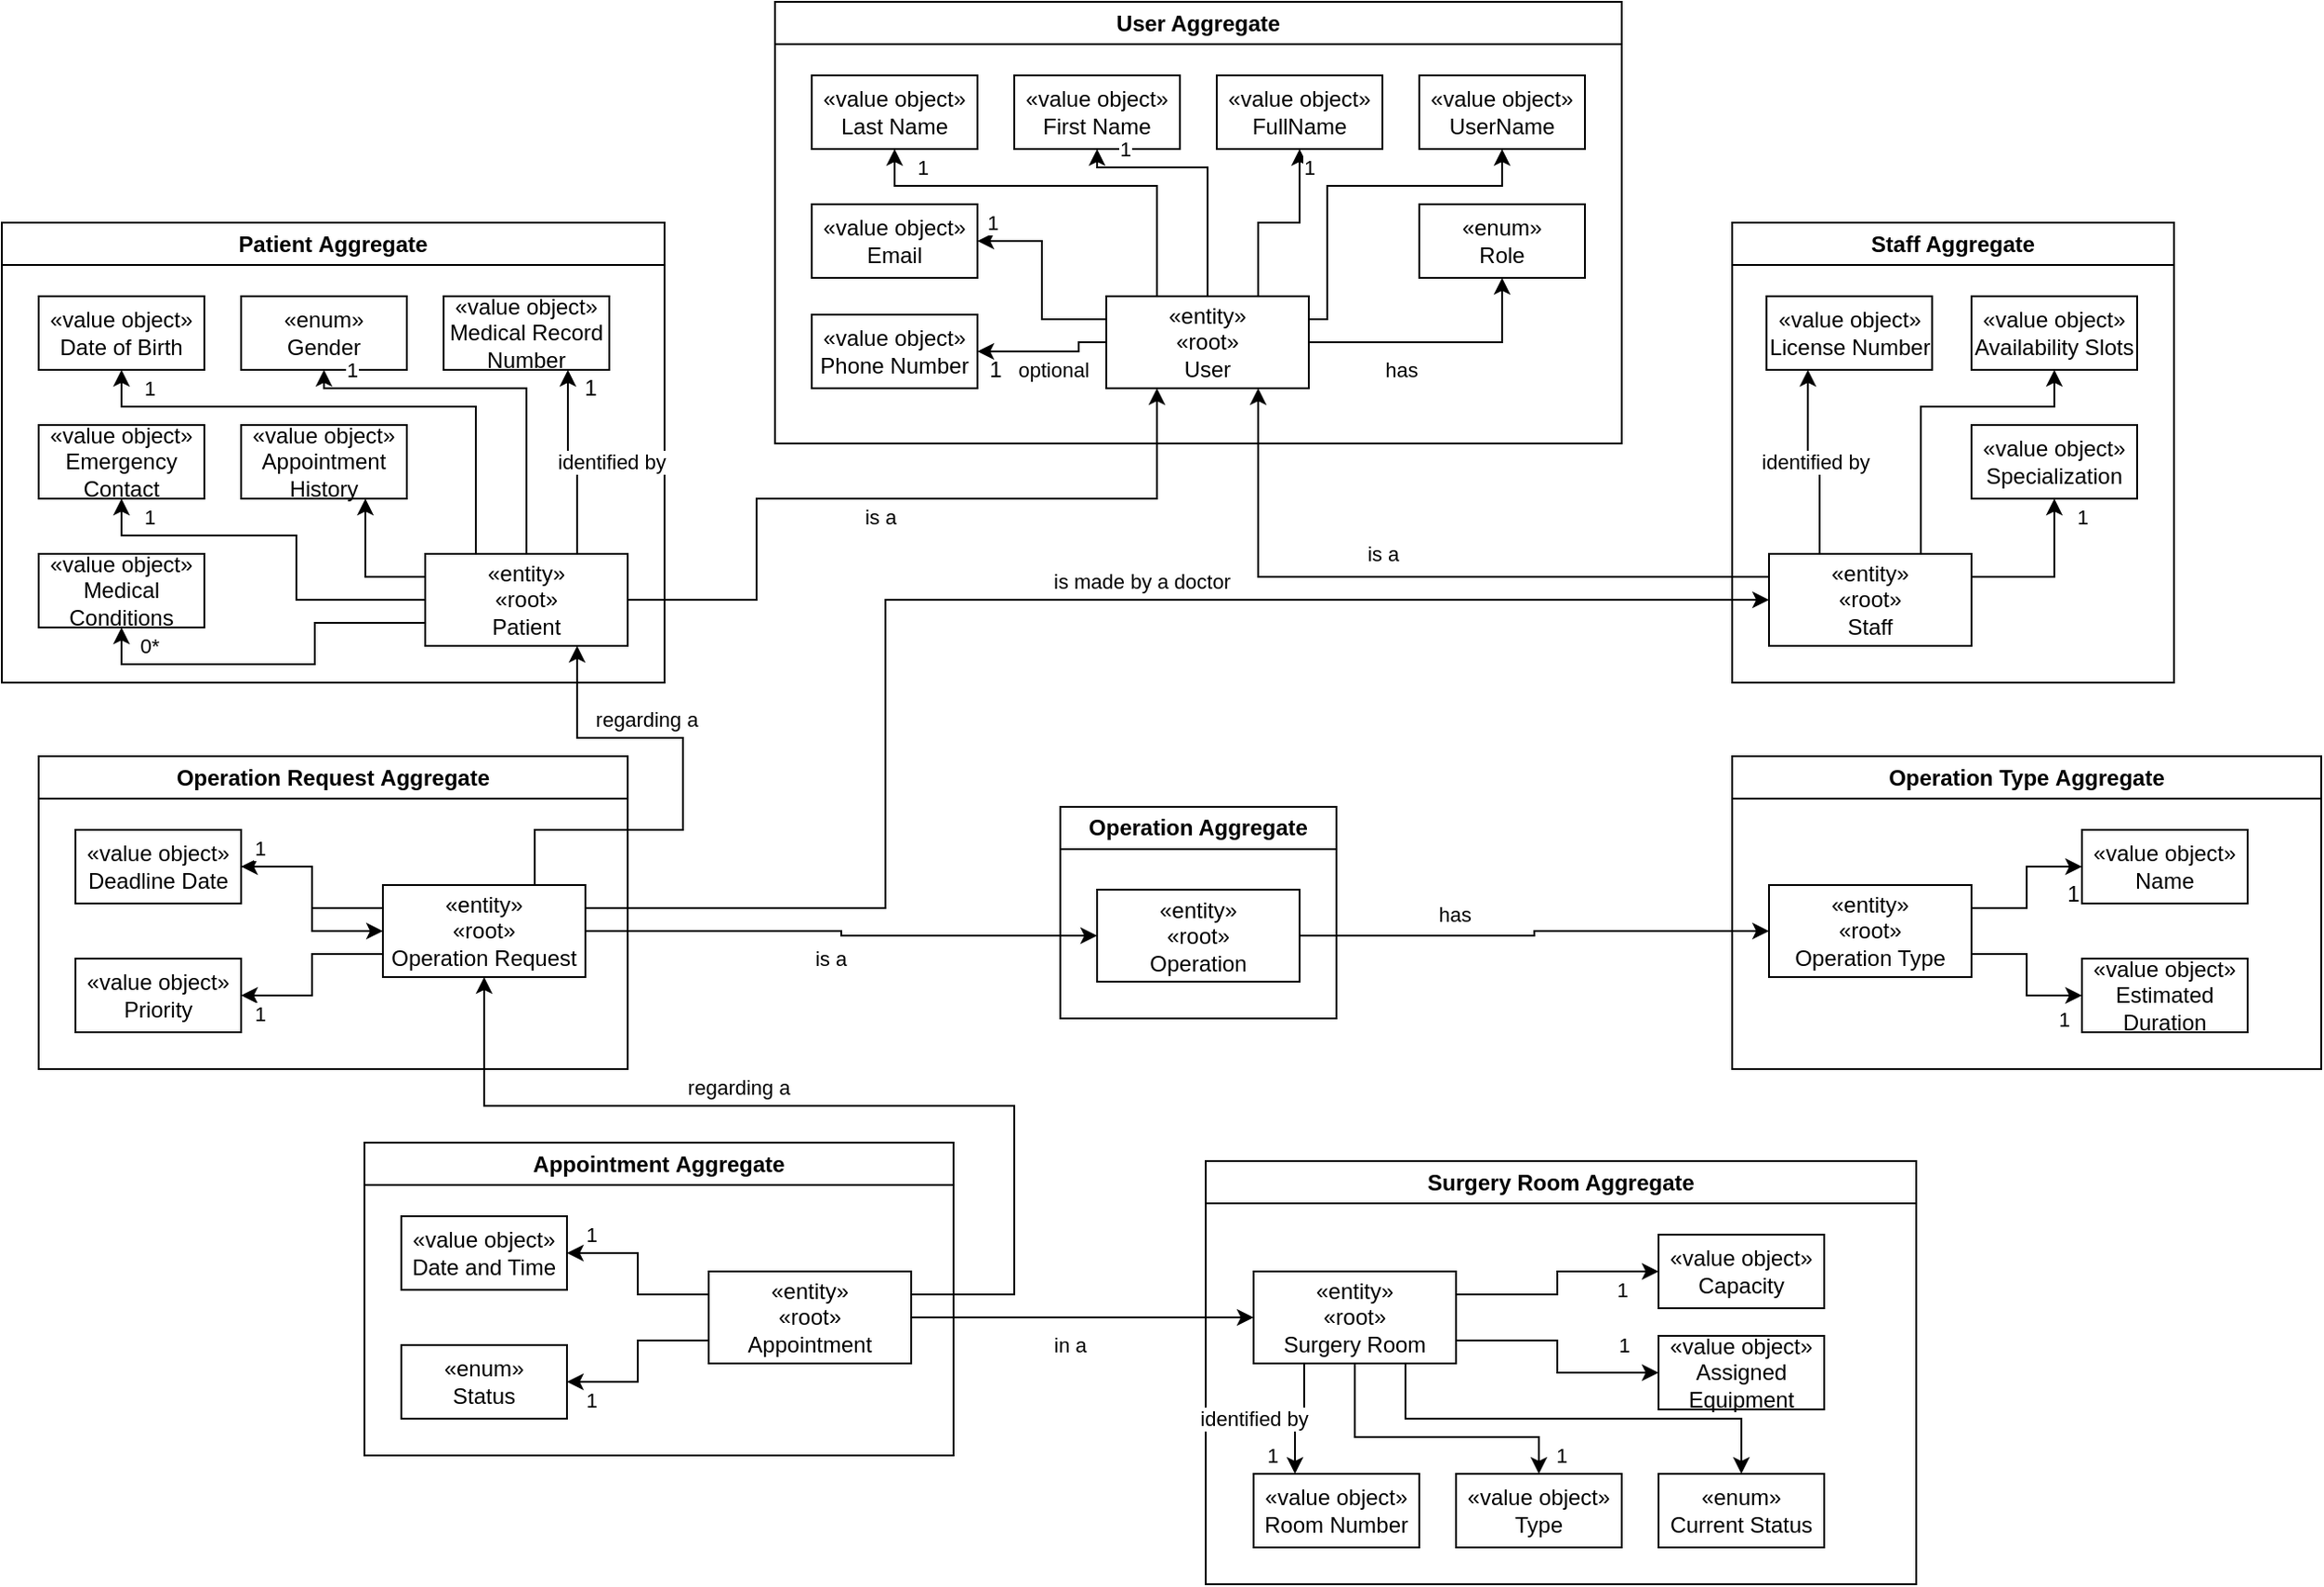 <mxfile version="24.7.8">
  <diagram id="C5RBs43oDa-KdzZeNtuy" name="Page-1">
    <mxGraphModel dx="1272" dy="899" grid="1" gridSize="10" guides="1" tooltips="1" connect="1" arrows="1" fold="1" page="1" pageScale="1" pageWidth="827" pageHeight="1169" math="0" shadow="0">
      <root>
        <mxCell id="WIyWlLk6GJQsqaUBKTNV-0" />
        <mxCell id="WIyWlLk6GJQsqaUBKTNV-1" parent="WIyWlLk6GJQsqaUBKTNV-0" />
        <mxCell id="M3L84cAelBB2g7PGl4CK-6" value="Surgery Room Aggregate" style="swimlane;whiteSpace=wrap;html=1;" vertex="1" parent="WIyWlLk6GJQsqaUBKTNV-1">
          <mxGeometry x="1284" y="710" width="386" height="230" as="geometry" />
        </mxCell>
        <mxCell id="M3L84cAelBB2g7PGl4CK-172" value="identified by" style="edgeStyle=orthogonalEdgeStyle;rounded=0;orthogonalLoop=1;jettySize=auto;html=1;exitX=0.25;exitY=1;exitDx=0;exitDy=0;entryX=0.25;entryY=0;entryDx=0;entryDy=0;" edge="1" parent="M3L84cAelBB2g7PGl4CK-6" source="M3L84cAelBB2g7PGl4CK-166" target="M3L84cAelBB2g7PGl4CK-167">
          <mxGeometry x="0.077" y="-22" relative="1" as="geometry">
            <mxPoint x="-1" as="offset" />
          </mxGeometry>
        </mxCell>
        <mxCell id="M3L84cAelBB2g7PGl4CK-203" value="1" style="edgeLabel;html=1;align=center;verticalAlign=middle;resizable=0;points=[];" vertex="1" connectable="0" parent="M3L84cAelBB2g7PGl4CK-172">
          <mxGeometry x="0.482" y="-1" relative="1" as="geometry">
            <mxPoint x="-12" y="7" as="offset" />
          </mxGeometry>
        </mxCell>
        <mxCell id="M3L84cAelBB2g7PGl4CK-173" style="edgeStyle=orthogonalEdgeStyle;rounded=0;orthogonalLoop=1;jettySize=auto;html=1;exitX=0.5;exitY=1;exitDx=0;exitDy=0;entryX=0.5;entryY=0;entryDx=0;entryDy=0;" edge="1" parent="M3L84cAelBB2g7PGl4CK-6" source="M3L84cAelBB2g7PGl4CK-166" target="M3L84cAelBB2g7PGl4CK-170">
          <mxGeometry relative="1" as="geometry">
            <Array as="points">
              <mxPoint x="81" y="150" />
              <mxPoint x="181" y="150" />
            </Array>
          </mxGeometry>
        </mxCell>
        <mxCell id="M3L84cAelBB2g7PGl4CK-204" value="1" style="edgeLabel;html=1;align=center;verticalAlign=middle;resizable=0;points=[];" vertex="1" connectable="0" parent="M3L84cAelBB2g7PGl4CK-173">
          <mxGeometry x="0.739" relative="1" as="geometry">
            <mxPoint x="13" y="10" as="offset" />
          </mxGeometry>
        </mxCell>
        <mxCell id="M3L84cAelBB2g7PGl4CK-174" style="edgeStyle=orthogonalEdgeStyle;rounded=0;orthogonalLoop=1;jettySize=auto;html=1;exitX=0.75;exitY=1;exitDx=0;exitDy=0;entryX=0.5;entryY=0;entryDx=0;entryDy=0;" edge="1" parent="M3L84cAelBB2g7PGl4CK-6" source="M3L84cAelBB2g7PGl4CK-166" target="M3L84cAelBB2g7PGl4CK-168">
          <mxGeometry relative="1" as="geometry" />
        </mxCell>
        <mxCell id="M3L84cAelBB2g7PGl4CK-175" style="edgeStyle=orthogonalEdgeStyle;rounded=0;orthogonalLoop=1;jettySize=auto;html=1;exitX=1;exitY=0.75;exitDx=0;exitDy=0;entryX=0;entryY=0.5;entryDx=0;entryDy=0;" edge="1" parent="M3L84cAelBB2g7PGl4CK-6" source="M3L84cAelBB2g7PGl4CK-166" target="M3L84cAelBB2g7PGl4CK-171">
          <mxGeometry relative="1" as="geometry" />
        </mxCell>
        <mxCell id="M3L84cAelBB2g7PGl4CK-206" value="1" style="edgeLabel;html=1;align=center;verticalAlign=middle;resizable=0;points=[];" vertex="1" connectable="0" parent="M3L84cAelBB2g7PGl4CK-175">
          <mxGeometry x="0.629" y="1" relative="1" as="geometry">
            <mxPoint x="4" y="-14" as="offset" />
          </mxGeometry>
        </mxCell>
        <mxCell id="M3L84cAelBB2g7PGl4CK-176" style="edgeStyle=orthogonalEdgeStyle;rounded=0;orthogonalLoop=1;jettySize=auto;html=1;exitX=1;exitY=0.25;exitDx=0;exitDy=0;entryX=0;entryY=0.5;entryDx=0;entryDy=0;" edge="1" parent="M3L84cAelBB2g7PGl4CK-6" source="M3L84cAelBB2g7PGl4CK-166" target="M3L84cAelBB2g7PGl4CK-169">
          <mxGeometry relative="1" as="geometry" />
        </mxCell>
        <mxCell id="M3L84cAelBB2g7PGl4CK-205" value="1" style="edgeLabel;html=1;align=center;verticalAlign=middle;resizable=0;points=[];" vertex="1" connectable="0" parent="M3L84cAelBB2g7PGl4CK-176">
          <mxGeometry x="0.74" relative="1" as="geometry">
            <mxPoint x="-4" y="10" as="offset" />
          </mxGeometry>
        </mxCell>
        <mxCell id="M3L84cAelBB2g7PGl4CK-166" value="«entity»&lt;div&gt;«root»&lt;br&gt;&lt;div&gt;&lt;div&gt;Surgery Room&lt;/div&gt;&lt;/div&gt;&lt;/div&gt;" style="rounded=0;whiteSpace=wrap;html=1;" vertex="1" parent="M3L84cAelBB2g7PGl4CK-6">
          <mxGeometry x="26" y="60" width="110" height="50" as="geometry" />
        </mxCell>
        <mxCell id="M3L84cAelBB2g7PGl4CK-167" value="«value object»&lt;div&gt;Room Number&lt;/div&gt;" style="rounded=0;whiteSpace=wrap;html=1;" vertex="1" parent="M3L84cAelBB2g7PGl4CK-6">
          <mxGeometry x="26" y="170" width="90" height="40" as="geometry" />
        </mxCell>
        <mxCell id="M3L84cAelBB2g7PGl4CK-168" value="«enum»&lt;div&gt;Current Status&lt;br&gt;&lt;/div&gt;" style="rounded=0;whiteSpace=wrap;html=1;" vertex="1" parent="M3L84cAelBB2g7PGl4CK-6">
          <mxGeometry x="246" y="170" width="90" height="40" as="geometry" />
        </mxCell>
        <mxCell id="M3L84cAelBB2g7PGl4CK-169" value="«value object»&lt;div&gt;Capacity&lt;/div&gt;" style="rounded=0;whiteSpace=wrap;html=1;" vertex="1" parent="M3L84cAelBB2g7PGl4CK-6">
          <mxGeometry x="246" y="40" width="90" height="40" as="geometry" />
        </mxCell>
        <mxCell id="M3L84cAelBB2g7PGl4CK-170" value="«value object»&lt;div&gt;Type&lt;/div&gt;" style="rounded=0;whiteSpace=wrap;html=1;" vertex="1" parent="M3L84cAelBB2g7PGl4CK-6">
          <mxGeometry x="136" y="170" width="90" height="40" as="geometry" />
        </mxCell>
        <mxCell id="M3L84cAelBB2g7PGl4CK-171" value="«value object»&lt;div&gt;Assigned Equipment&lt;/div&gt;" style="rounded=0;whiteSpace=wrap;html=1;" vertex="1" parent="M3L84cAelBB2g7PGl4CK-6">
          <mxGeometry x="246" y="95" width="90" height="40" as="geometry" />
        </mxCell>
        <mxCell id="M3L84cAelBB2g7PGl4CK-16" style="edgeStyle=orthogonalEdgeStyle;rounded=0;orthogonalLoop=1;jettySize=auto;html=1;exitX=0.5;exitY=1;exitDx=0;exitDy=0;" edge="1" parent="WIyWlLk6GJQsqaUBKTNV-1">
          <mxGeometry relative="1" as="geometry">
            <mxPoint x="1371.64" y="620" as="sourcePoint" />
            <mxPoint x="1371.64" y="620" as="targetPoint" />
          </mxGeometry>
        </mxCell>
        <mxCell id="M3L84cAelBB2g7PGl4CK-24" value="User Aggregate" style="swimlane;whiteSpace=wrap;html=1;" vertex="1" parent="WIyWlLk6GJQsqaUBKTNV-1">
          <mxGeometry x="1050" y="80" width="460" height="240" as="geometry">
            <mxRectangle x="170" y="40" width="120" height="30" as="alternateBounds" />
          </mxGeometry>
        </mxCell>
        <mxCell id="M3L84cAelBB2g7PGl4CK-25" value="«value object»&lt;div&gt;&lt;span style=&quot;background-color: initial;&quot;&gt;Email&lt;/span&gt;&lt;br&gt;&lt;/div&gt;" style="rounded=0;whiteSpace=wrap;html=1;" vertex="1" parent="M3L84cAelBB2g7PGl4CK-24">
          <mxGeometry x="20" y="110" width="90" height="40" as="geometry" />
        </mxCell>
        <mxCell id="M3L84cAelBB2g7PGl4CK-26" value="«value object»&lt;div&gt;Phone Number&lt;/div&gt;" style="rounded=0;whiteSpace=wrap;html=1;" vertex="1" parent="M3L84cAelBB2g7PGl4CK-24">
          <mxGeometry x="20" y="170" width="90" height="40" as="geometry" />
        </mxCell>
        <mxCell id="M3L84cAelBB2g7PGl4CK-18" value="«value object»&lt;div&gt;UserName&lt;/div&gt;" style="rounded=0;whiteSpace=wrap;html=1;" vertex="1" parent="M3L84cAelBB2g7PGl4CK-24">
          <mxGeometry x="350" y="40" width="90" height="40" as="geometry" />
        </mxCell>
        <mxCell id="M3L84cAelBB2g7PGl4CK-17" value="«value object»&lt;div&gt;FullName&lt;/div&gt;" style="rounded=0;whiteSpace=wrap;html=1;" vertex="1" parent="M3L84cAelBB2g7PGl4CK-24">
          <mxGeometry x="240" y="40" width="90" height="40" as="geometry" />
        </mxCell>
        <mxCell id="M3L84cAelBB2g7PGl4CK-88" value="«value object»&lt;div&gt;First Name&lt;/div&gt;" style="rounded=0;whiteSpace=wrap;html=1;" vertex="1" parent="M3L84cAelBB2g7PGl4CK-24">
          <mxGeometry x="130" y="40" width="90" height="40" as="geometry" />
        </mxCell>
        <mxCell id="M3L84cAelBB2g7PGl4CK-94" value="optional" style="edgeStyle=orthogonalEdgeStyle;rounded=0;orthogonalLoop=1;jettySize=auto;html=1;exitX=0;exitY=0.5;exitDx=0;exitDy=0;entryX=1;entryY=0.5;entryDx=0;entryDy=0;" edge="1" parent="M3L84cAelBB2g7PGl4CK-24" source="M3L84cAelBB2g7PGl4CK-15" target="M3L84cAelBB2g7PGl4CK-26">
          <mxGeometry x="0.043" y="11" relative="1" as="geometry">
            <Array as="points">
              <mxPoint x="165" y="185" />
              <mxPoint x="165" y="190" />
            </Array>
            <mxPoint x="5" y="-1" as="offset" />
          </mxGeometry>
        </mxCell>
        <mxCell id="M3L84cAelBB2g7PGl4CK-95" value="1" style="edgeStyle=orthogonalEdgeStyle;rounded=0;orthogonalLoop=1;jettySize=auto;html=1;exitX=0;exitY=0.25;exitDx=0;exitDy=0;entryX=1;entryY=0.5;entryDx=0;entryDy=0;" edge="1" parent="M3L84cAelBB2g7PGl4CK-24" source="M3L84cAelBB2g7PGl4CK-15" target="M3L84cAelBB2g7PGl4CK-25">
          <mxGeometry x="0.869" y="-10" relative="1" as="geometry">
            <mxPoint as="offset" />
          </mxGeometry>
        </mxCell>
        <mxCell id="M3L84cAelBB2g7PGl4CK-96" value="1" style="edgeStyle=orthogonalEdgeStyle;rounded=0;orthogonalLoop=1;jettySize=auto;html=1;exitX=0.25;exitY=0;exitDx=0;exitDy=0;entryX=0.5;entryY=1;entryDx=0;entryDy=0;" edge="1" parent="M3L84cAelBB2g7PGl4CK-24" source="M3L84cAelBB2g7PGl4CK-15" target="M3L84cAelBB2g7PGl4CK-91">
          <mxGeometry x="0.685" y="-10" relative="1" as="geometry">
            <Array as="points">
              <mxPoint x="208" y="100" />
              <mxPoint x="65" y="100" />
            </Array>
            <mxPoint as="offset" />
          </mxGeometry>
        </mxCell>
        <mxCell id="M3L84cAelBB2g7PGl4CK-98" value="1" style="edgeStyle=orthogonalEdgeStyle;rounded=0;orthogonalLoop=1;jettySize=auto;html=1;exitX=0.75;exitY=0;exitDx=0;exitDy=0;entryX=0.5;entryY=1;entryDx=0;entryDy=0;" edge="1" parent="M3L84cAelBB2g7PGl4CK-24" source="M3L84cAelBB2g7PGl4CK-15" target="M3L84cAelBB2g7PGl4CK-17">
          <mxGeometry x="0.805" y="-5" relative="1" as="geometry">
            <mxPoint as="offset" />
          </mxGeometry>
        </mxCell>
        <mxCell id="M3L84cAelBB2g7PGl4CK-99" style="edgeStyle=orthogonalEdgeStyle;rounded=0;orthogonalLoop=1;jettySize=auto;html=1;exitX=1;exitY=0.25;exitDx=0;exitDy=0;entryX=0.5;entryY=1;entryDx=0;entryDy=0;" edge="1" parent="M3L84cAelBB2g7PGl4CK-24" source="M3L84cAelBB2g7PGl4CK-15" target="M3L84cAelBB2g7PGl4CK-18">
          <mxGeometry relative="1" as="geometry">
            <Array as="points">
              <mxPoint x="300" y="173" />
              <mxPoint x="300" y="100" />
              <mxPoint x="395" y="100" />
            </Array>
          </mxGeometry>
        </mxCell>
        <mxCell id="M3L84cAelBB2g7PGl4CK-100" value="has" style="edgeStyle=orthogonalEdgeStyle;rounded=0;orthogonalLoop=1;jettySize=auto;html=1;exitX=1;exitY=0.5;exitDx=0;exitDy=0;entryX=0.5;entryY=1;entryDx=0;entryDy=0;" edge="1" parent="M3L84cAelBB2g7PGl4CK-24" source="M3L84cAelBB2g7PGl4CK-15" target="M3L84cAelBB2g7PGl4CK-22">
          <mxGeometry x="-0.286" y="-15" relative="1" as="geometry">
            <mxPoint as="offset" />
          </mxGeometry>
        </mxCell>
        <mxCell id="M3L84cAelBB2g7PGl4CK-135" value="1" style="edgeStyle=orthogonalEdgeStyle;rounded=0;orthogonalLoop=1;jettySize=auto;html=1;exitX=0.5;exitY=0;exitDx=0;exitDy=0;entryX=0.5;entryY=1;entryDx=0;entryDy=0;" edge="1" parent="M3L84cAelBB2g7PGl4CK-24" source="M3L84cAelBB2g7PGl4CK-15" target="M3L84cAelBB2g7PGl4CK-88">
          <mxGeometry x="0.642" y="-10" relative="1" as="geometry">
            <Array as="points">
              <mxPoint x="235" y="90" />
              <mxPoint x="175" y="90" />
            </Array>
            <mxPoint as="offset" />
          </mxGeometry>
        </mxCell>
        <mxCell id="M3L84cAelBB2g7PGl4CK-15" value="«entity»&lt;div&gt;«root»&lt;/div&gt;&lt;div&gt;User&lt;/div&gt;" style="rounded=0;whiteSpace=wrap;html=1;" vertex="1" parent="M3L84cAelBB2g7PGl4CK-24">
          <mxGeometry x="180" y="160" width="110" height="50" as="geometry" />
        </mxCell>
        <mxCell id="M3L84cAelBB2g7PGl4CK-91" value="«value object»&lt;div&gt;Last Name&lt;/div&gt;" style="rounded=0;whiteSpace=wrap;html=1;" vertex="1" parent="M3L84cAelBB2g7PGl4CK-24">
          <mxGeometry x="20" y="40" width="90" height="40" as="geometry" />
        </mxCell>
        <mxCell id="M3L84cAelBB2g7PGl4CK-22" value="«enum»&lt;div&gt;Role&lt;/div&gt;" style="rounded=0;whiteSpace=wrap;html=1;" vertex="1" parent="M3L84cAelBB2g7PGl4CK-24">
          <mxGeometry x="350" y="110" width="90" height="40" as="geometry" />
        </mxCell>
        <mxCell id="M3L84cAelBB2g7PGl4CK-194" value="1" style="text;html=1;align=center;verticalAlign=middle;whiteSpace=wrap;rounded=0;" vertex="1" parent="M3L84cAelBB2g7PGl4CK-24">
          <mxGeometry x="110" y="190" width="20" height="20" as="geometry" />
        </mxCell>
        <mxCell id="M3L84cAelBB2g7PGl4CK-41" value="Operation Aggregate" style="swimlane;whiteSpace=wrap;html=1;" vertex="1" parent="WIyWlLk6GJQsqaUBKTNV-1">
          <mxGeometry x="1205" y="517.5" width="150" height="115" as="geometry" />
        </mxCell>
        <mxCell id="M3L84cAelBB2g7PGl4CK-147" value="«entity»&lt;div&gt;«root»&lt;br&gt;&lt;div&gt;&lt;div&gt;Operation&lt;/div&gt;&lt;/div&gt;&lt;/div&gt;" style="rounded=0;whiteSpace=wrap;html=1;" vertex="1" parent="M3L84cAelBB2g7PGl4CK-41">
          <mxGeometry x="20" y="45.0" width="110" height="50" as="geometry" />
        </mxCell>
        <mxCell id="M3L84cAelBB2g7PGl4CK-60" value="Patient&lt;span style=&quot;background-color: initial;&quot;&gt;&amp;nbsp;Aggregate&lt;/span&gt;" style="swimlane;whiteSpace=wrap;html=1;" vertex="1" parent="WIyWlLk6GJQsqaUBKTNV-1">
          <mxGeometry x="630" y="200" width="360" height="250" as="geometry">
            <mxRectangle x="-500" y="200" width="150" height="30" as="alternateBounds" />
          </mxGeometry>
        </mxCell>
        <mxCell id="M3L84cAelBB2g7PGl4CK-92" value="«value object»&lt;div&gt;Date of Birth&lt;/div&gt;" style="rounded=0;whiteSpace=wrap;html=1;" vertex="1" parent="M3L84cAelBB2g7PGl4CK-60">
          <mxGeometry x="20" y="40" width="90" height="40" as="geometry" />
        </mxCell>
        <mxCell id="M3L84cAelBB2g7PGl4CK-89" value="«value object»&lt;div&gt;Emergency Contact&lt;br&gt;&lt;/div&gt;" style="rounded=0;whiteSpace=wrap;html=1;" vertex="1" parent="M3L84cAelBB2g7PGl4CK-60">
          <mxGeometry x="20" y="110" width="90" height="40" as="geometry" />
        </mxCell>
        <mxCell id="M3L84cAelBB2g7PGl4CK-90" value="«enum»&lt;div&gt;Gender&lt;/div&gt;" style="rounded=0;whiteSpace=wrap;html=1;direction=west;" vertex="1" parent="M3L84cAelBB2g7PGl4CK-60">
          <mxGeometry x="130" y="40" width="90" height="40" as="geometry" />
        </mxCell>
        <mxCell id="M3L84cAelBB2g7PGl4CK-105" value="1" style="edgeStyle=orthogonalEdgeStyle;rounded=0;orthogonalLoop=1;jettySize=auto;html=1;exitX=0.25;exitY=0;exitDx=0;exitDy=0;entryX=0.5;entryY=1;entryDx=0;entryDy=0;" edge="1" parent="M3L84cAelBB2g7PGl4CK-60" source="M3L84cAelBB2g7PGl4CK-34" target="M3L84cAelBB2g7PGl4CK-92">
          <mxGeometry x="0.761" y="-10" relative="1" as="geometry">
            <Array as="points">
              <mxPoint x="258" y="100" />
              <mxPoint x="65" y="100" />
            </Array>
            <mxPoint as="offset" />
          </mxGeometry>
        </mxCell>
        <mxCell id="M3L84cAelBB2g7PGl4CK-107" value="identified by" style="edgeStyle=orthogonalEdgeStyle;rounded=0;orthogonalLoop=1;jettySize=auto;html=1;exitX=0.75;exitY=0;exitDx=0;exitDy=0;entryX=0.75;entryY=1;entryDx=0;entryDy=0;" edge="1" parent="M3L84cAelBB2g7PGl4CK-60" source="M3L84cAelBB2g7PGl4CK-34" target="M3L84cAelBB2g7PGl4CK-102">
          <mxGeometry x="-0.025" y="-20" relative="1" as="geometry">
            <Array as="points">
              <mxPoint x="312" y="130" />
              <mxPoint x="308" y="130" />
            </Array>
            <mxPoint x="19" y="20" as="offset" />
          </mxGeometry>
        </mxCell>
        <mxCell id="M3L84cAelBB2g7PGl4CK-108" style="edgeStyle=orthogonalEdgeStyle;rounded=0;orthogonalLoop=1;jettySize=auto;html=1;exitX=0;exitY=0.25;exitDx=0;exitDy=0;entryX=0.75;entryY=1;entryDx=0;entryDy=0;" edge="1" parent="M3L84cAelBB2g7PGl4CK-60" source="M3L84cAelBB2g7PGl4CK-34" target="M3L84cAelBB2g7PGl4CK-103">
          <mxGeometry relative="1" as="geometry" />
        </mxCell>
        <mxCell id="M3L84cAelBB2g7PGl4CK-109" value="1" style="edgeStyle=orthogonalEdgeStyle;rounded=0;orthogonalLoop=1;jettySize=auto;html=1;exitX=0;exitY=0.5;exitDx=0;exitDy=0;entryX=0.5;entryY=1;entryDx=0;entryDy=0;" edge="1" parent="M3L84cAelBB2g7PGl4CK-60" source="M3L84cAelBB2g7PGl4CK-34" target="M3L84cAelBB2g7PGl4CK-89">
          <mxGeometry x="0.682" y="-10" relative="1" as="geometry">
            <Array as="points">
              <mxPoint x="160" y="205" />
              <mxPoint x="160" y="170" />
              <mxPoint x="65" y="170" />
            </Array>
            <mxPoint as="offset" />
          </mxGeometry>
        </mxCell>
        <mxCell id="M3L84cAelBB2g7PGl4CK-110" value="0*" style="edgeStyle=orthogonalEdgeStyle;rounded=0;orthogonalLoop=1;jettySize=auto;html=1;exitX=0;exitY=0.75;exitDx=0;exitDy=0;entryX=0.5;entryY=1;entryDx=0;entryDy=0;" edge="1" parent="M3L84cAelBB2g7PGl4CK-60" source="M3L84cAelBB2g7PGl4CK-34" target="M3L84cAelBB2g7PGl4CK-101">
          <mxGeometry x="0.663" y="-10" relative="1" as="geometry">
            <mxPoint as="offset" />
          </mxGeometry>
        </mxCell>
        <mxCell id="M3L84cAelBB2g7PGl4CK-134" value="1" style="edgeStyle=orthogonalEdgeStyle;rounded=0;orthogonalLoop=1;jettySize=auto;html=1;exitX=0.5;exitY=0;exitDx=0;exitDy=0;entryX=0.5;entryY=0;entryDx=0;entryDy=0;" edge="1" parent="M3L84cAelBB2g7PGl4CK-60" source="M3L84cAelBB2g7PGl4CK-34" target="M3L84cAelBB2g7PGl4CK-90">
          <mxGeometry x="0.762" y="-10" relative="1" as="geometry">
            <Array as="points">
              <mxPoint x="285" y="90" />
              <mxPoint x="175" y="90" />
            </Array>
            <mxPoint as="offset" />
          </mxGeometry>
        </mxCell>
        <mxCell id="M3L84cAelBB2g7PGl4CK-34" value="«entity»&lt;div&gt;«root»&lt;br&gt;&lt;div&gt;&lt;div&gt;Patient&lt;/div&gt;&lt;/div&gt;&lt;/div&gt;" style="rounded=0;whiteSpace=wrap;html=1;" vertex="1" parent="M3L84cAelBB2g7PGl4CK-60">
          <mxGeometry x="230" y="180" width="110" height="50" as="geometry" />
        </mxCell>
        <mxCell id="M3L84cAelBB2g7PGl4CK-101" value="«value object»&lt;div&gt;Medical Conditions&lt;/div&gt;" style="rounded=0;whiteSpace=wrap;html=1;" vertex="1" parent="M3L84cAelBB2g7PGl4CK-60">
          <mxGeometry x="20" y="180" width="90" height="40" as="geometry" />
        </mxCell>
        <mxCell id="M3L84cAelBB2g7PGl4CK-102" value="«value object»&lt;div&gt;&lt;span style=&quot;background-color: initial;&quot;&gt;Medical Record Number&lt;/span&gt;&lt;/div&gt;" style="rounded=0;whiteSpace=wrap;html=1;" vertex="1" parent="M3L84cAelBB2g7PGl4CK-60">
          <mxGeometry x="240" y="40" width="90" height="40" as="geometry" />
        </mxCell>
        <mxCell id="M3L84cAelBB2g7PGl4CK-103" value="«value object»&lt;div&gt;Appointment History&lt;/div&gt;" style="rounded=0;whiteSpace=wrap;html=1;" vertex="1" parent="M3L84cAelBB2g7PGl4CK-60">
          <mxGeometry x="130" y="110" width="90" height="40" as="geometry" />
        </mxCell>
        <mxCell id="M3L84cAelBB2g7PGl4CK-195" value="1" style="text;html=1;align=center;verticalAlign=middle;whiteSpace=wrap;rounded=0;" vertex="1" parent="M3L84cAelBB2g7PGl4CK-60">
          <mxGeometry x="310" y="80" width="20" height="20" as="geometry" />
        </mxCell>
        <mxCell id="M3L84cAelBB2g7PGl4CK-63" value="Staff Aggregate" style="swimlane;whiteSpace=wrap;html=1;" vertex="1" parent="WIyWlLk6GJQsqaUBKTNV-1">
          <mxGeometry x="1570" y="200" width="240" height="250" as="geometry" />
        </mxCell>
        <mxCell id="M3L84cAelBB2g7PGl4CK-112" value="«value object»&lt;div&gt;Availability Slots&lt;br&gt;&lt;/div&gt;" style="rounded=0;whiteSpace=wrap;html=1;" vertex="1" parent="M3L84cAelBB2g7PGl4CK-63">
          <mxGeometry x="130" y="40" width="90" height="40" as="geometry" />
        </mxCell>
        <mxCell id="M3L84cAelBB2g7PGl4CK-113" value="«value object»&lt;div&gt;Specialization&lt;br&gt;&lt;/div&gt;" style="rounded=0;whiteSpace=wrap;html=1;" vertex="1" parent="M3L84cAelBB2g7PGl4CK-63">
          <mxGeometry x="130" y="110" width="90" height="40" as="geometry" />
        </mxCell>
        <mxCell id="M3L84cAelBB2g7PGl4CK-114" value="«value object»&lt;div&gt;License Number&lt;br&gt;&lt;/div&gt;" style="rounded=0;whiteSpace=wrap;html=1;" vertex="1" parent="M3L84cAelBB2g7PGl4CK-63">
          <mxGeometry x="18.64" y="40" width="90" height="40" as="geometry" />
        </mxCell>
        <mxCell id="M3L84cAelBB2g7PGl4CK-116" value="identified by" style="edgeStyle=orthogonalEdgeStyle;rounded=0;orthogonalLoop=1;jettySize=auto;html=1;exitX=0.25;exitY=0;exitDx=0;exitDy=0;entryX=0.25;entryY=1;entryDx=0;entryDy=0;" edge="1" parent="M3L84cAelBB2g7PGl4CK-63" source="M3L84cAelBB2g7PGl4CK-40" target="M3L84cAelBB2g7PGl4CK-114">
          <mxGeometry relative="1" as="geometry" />
        </mxCell>
        <mxCell id="M3L84cAelBB2g7PGl4CK-118" value="1" style="edgeStyle=orthogonalEdgeStyle;rounded=0;orthogonalLoop=1;jettySize=auto;html=1;exitX=1;exitY=0.25;exitDx=0;exitDy=0;entryX=0.5;entryY=1;entryDx=0;entryDy=0;" edge="1" parent="M3L84cAelBB2g7PGl4CK-63" source="M3L84cAelBB2g7PGl4CK-40" target="M3L84cAelBB2g7PGl4CK-113">
          <mxGeometry x="0.771" y="-15" relative="1" as="geometry">
            <mxPoint as="offset" />
          </mxGeometry>
        </mxCell>
        <mxCell id="M3L84cAelBB2g7PGl4CK-136" style="edgeStyle=orthogonalEdgeStyle;rounded=0;orthogonalLoop=1;jettySize=auto;html=1;exitX=0.75;exitY=0;exitDx=0;exitDy=0;entryX=0.5;entryY=1;entryDx=0;entryDy=0;" edge="1" parent="M3L84cAelBB2g7PGl4CK-63" source="M3L84cAelBB2g7PGl4CK-40" target="M3L84cAelBB2g7PGl4CK-112">
          <mxGeometry relative="1" as="geometry">
            <Array as="points">
              <mxPoint x="102" y="100" />
              <mxPoint x="175" y="100" />
            </Array>
          </mxGeometry>
        </mxCell>
        <mxCell id="M3L84cAelBB2g7PGl4CK-40" value="«entity»&lt;div&gt;«root»&lt;/div&gt;&lt;div&gt;&lt;div&gt;&lt;div&gt;Staff&lt;/div&gt;&lt;/div&gt;&lt;/div&gt;" style="rounded=0;whiteSpace=wrap;html=1;" vertex="1" parent="M3L84cAelBB2g7PGl4CK-63">
          <mxGeometry x="20" y="180" width="110" height="50" as="geometry" />
        </mxCell>
        <mxCell id="M3L84cAelBB2g7PGl4CK-119" value="Operation Request&lt;span style=&quot;background-color: initial;&quot;&gt;&amp;nbsp;Aggregate&lt;/span&gt;" style="swimlane;whiteSpace=wrap;html=1;" vertex="1" parent="WIyWlLk6GJQsqaUBKTNV-1">
          <mxGeometry x="650" y="490" width="320" height="170" as="geometry">
            <mxRectangle x="-500" y="200" width="150" height="30" as="alternateBounds" />
          </mxGeometry>
        </mxCell>
        <mxCell id="M3L84cAelBB2g7PGl4CK-198" value="" style="edgeStyle=orthogonalEdgeStyle;rounded=0;orthogonalLoop=1;jettySize=auto;html=1;" edge="1" parent="M3L84cAelBB2g7PGl4CK-119" source="M3L84cAelBB2g7PGl4CK-120" target="M3L84cAelBB2g7PGl4CK-129">
          <mxGeometry relative="1" as="geometry" />
        </mxCell>
        <mxCell id="M3L84cAelBB2g7PGl4CK-120" value="«value object»&lt;div&gt;Deadline Date&lt;/div&gt;" style="rounded=0;whiteSpace=wrap;html=1;" vertex="1" parent="M3L84cAelBB2g7PGl4CK-119">
          <mxGeometry x="20" y="40" width="90" height="40" as="geometry" />
        </mxCell>
        <mxCell id="M3L84cAelBB2g7PGl4CK-121" value="«value object»&lt;div&gt;Priority&lt;br&gt;&lt;/div&gt;" style="rounded=0;whiteSpace=wrap;html=1;" vertex="1" parent="M3L84cAelBB2g7PGl4CK-119">
          <mxGeometry x="20" y="110" width="90" height="40" as="geometry" />
        </mxCell>
        <mxCell id="M3L84cAelBB2g7PGl4CK-137" style="edgeStyle=orthogonalEdgeStyle;rounded=0;orthogonalLoop=1;jettySize=auto;html=1;exitX=0;exitY=0.75;exitDx=0;exitDy=0;entryX=1;entryY=0.5;entryDx=0;entryDy=0;" edge="1" parent="M3L84cAelBB2g7PGl4CK-119" source="M3L84cAelBB2g7PGl4CK-129" target="M3L84cAelBB2g7PGl4CK-121">
          <mxGeometry relative="1" as="geometry" />
        </mxCell>
        <mxCell id="M3L84cAelBB2g7PGl4CK-200" value="1" style="edgeLabel;html=1;align=center;verticalAlign=middle;resizable=0;points=[];" vertex="1" connectable="0" parent="M3L84cAelBB2g7PGl4CK-137">
          <mxGeometry x="0.516" y="-1" relative="1" as="geometry">
            <mxPoint x="-14" y="11" as="offset" />
          </mxGeometry>
        </mxCell>
        <mxCell id="M3L84cAelBB2g7PGl4CK-138" style="edgeStyle=orthogonalEdgeStyle;rounded=0;orthogonalLoop=1;jettySize=auto;html=1;exitX=0;exitY=0.25;exitDx=0;exitDy=0;entryX=1;entryY=0.5;entryDx=0;entryDy=0;" edge="1" parent="M3L84cAelBB2g7PGl4CK-119" source="M3L84cAelBB2g7PGl4CK-129" target="M3L84cAelBB2g7PGl4CK-120">
          <mxGeometry relative="1" as="geometry" />
        </mxCell>
        <mxCell id="M3L84cAelBB2g7PGl4CK-199" value="1" style="edgeLabel;html=1;align=center;verticalAlign=middle;resizable=0;points=[];" vertex="1" connectable="0" parent="M3L84cAelBB2g7PGl4CK-138">
          <mxGeometry x="0.377" y="2" relative="1" as="geometry">
            <mxPoint x="-21" y="-12" as="offset" />
          </mxGeometry>
        </mxCell>
        <mxCell id="M3L84cAelBB2g7PGl4CK-129" value="«entity»&lt;div&gt;«root»&lt;br&gt;&lt;div&gt;&lt;div&gt;Operation Request&lt;/div&gt;&lt;/div&gt;&lt;/div&gt;" style="rounded=0;whiteSpace=wrap;html=1;" vertex="1" parent="M3L84cAelBB2g7PGl4CK-119">
          <mxGeometry x="187" y="70" width="110" height="50" as="geometry" />
        </mxCell>
        <mxCell id="M3L84cAelBB2g7PGl4CK-139" value="Operation Type&lt;span style=&quot;background-color: initial;&quot;&gt;&amp;nbsp;Aggregate&lt;/span&gt;" style="swimlane;whiteSpace=wrap;html=1;" vertex="1" parent="WIyWlLk6GJQsqaUBKTNV-1">
          <mxGeometry x="1570" y="490" width="320" height="170" as="geometry">
            <mxRectangle x="-500" y="200" width="150" height="30" as="alternateBounds" />
          </mxGeometry>
        </mxCell>
        <mxCell id="M3L84cAelBB2g7PGl4CK-140" value="«value object»&lt;div&gt;Name&lt;/div&gt;" style="rounded=0;whiteSpace=wrap;html=1;" vertex="1" parent="M3L84cAelBB2g7PGl4CK-139">
          <mxGeometry x="190" y="40" width="90" height="40" as="geometry" />
        </mxCell>
        <mxCell id="M3L84cAelBB2g7PGl4CK-141" value="«value object»&lt;div&gt;Estimated Duration&lt;br&gt;&lt;/div&gt;" style="rounded=0;whiteSpace=wrap;html=1;" vertex="1" parent="M3L84cAelBB2g7PGl4CK-139">
          <mxGeometry x="190" y="110" width="90" height="40" as="geometry" />
        </mxCell>
        <mxCell id="M3L84cAelBB2g7PGl4CK-145" style="edgeStyle=orthogonalEdgeStyle;rounded=0;orthogonalLoop=1;jettySize=auto;html=1;exitX=1;exitY=0.25;exitDx=0;exitDy=0;entryX=0;entryY=0.5;entryDx=0;entryDy=0;" edge="1" parent="M3L84cAelBB2g7PGl4CK-139" source="M3L84cAelBB2g7PGl4CK-144" target="M3L84cAelBB2g7PGl4CK-140">
          <mxGeometry relative="1" as="geometry" />
        </mxCell>
        <mxCell id="M3L84cAelBB2g7PGl4CK-146" style="edgeStyle=orthogonalEdgeStyle;rounded=0;orthogonalLoop=1;jettySize=auto;html=1;exitX=1;exitY=0.75;exitDx=0;exitDy=0;entryX=0;entryY=0.5;entryDx=0;entryDy=0;" edge="1" parent="M3L84cAelBB2g7PGl4CK-139" source="M3L84cAelBB2g7PGl4CK-144" target="M3L84cAelBB2g7PGl4CK-141">
          <mxGeometry relative="1" as="geometry" />
        </mxCell>
        <mxCell id="M3L84cAelBB2g7PGl4CK-196" value="1" style="edgeLabel;html=1;align=center;verticalAlign=middle;resizable=0;points=[];" vertex="1" connectable="0" parent="M3L84cAelBB2g7PGl4CK-146">
          <mxGeometry x="0.52" y="1" relative="1" as="geometry">
            <mxPoint x="10" y="14" as="offset" />
          </mxGeometry>
        </mxCell>
        <mxCell id="M3L84cAelBB2g7PGl4CK-144" value="«entity»&lt;div&gt;«root»&lt;br&gt;&lt;div&gt;&lt;div&gt;Operation Type&lt;/div&gt;&lt;/div&gt;&lt;/div&gt;" style="rounded=0;whiteSpace=wrap;html=1;" vertex="1" parent="M3L84cAelBB2g7PGl4CK-139">
          <mxGeometry x="20" y="70" width="110" height="50" as="geometry" />
        </mxCell>
        <mxCell id="M3L84cAelBB2g7PGl4CK-197" value="1" style="text;html=1;align=center;verticalAlign=middle;resizable=0;points=[];autosize=1;strokeColor=none;fillColor=none;" vertex="1" parent="M3L84cAelBB2g7PGl4CK-139">
          <mxGeometry x="170" y="60" width="30" height="30" as="geometry" />
        </mxCell>
        <mxCell id="M3L84cAelBB2g7PGl4CK-151" style="edgeStyle=orthogonalEdgeStyle;rounded=0;orthogonalLoop=1;jettySize=auto;html=1;exitX=1;exitY=0.5;exitDx=0;exitDy=0;entryX=0;entryY=0.5;entryDx=0;entryDy=0;" edge="1" parent="WIyWlLk6GJQsqaUBKTNV-1" source="M3L84cAelBB2g7PGl4CK-147" target="M3L84cAelBB2g7PGl4CK-144">
          <mxGeometry relative="1" as="geometry" />
        </mxCell>
        <mxCell id="M3L84cAelBB2g7PGl4CK-157" value="has" style="edgeLabel;html=1;align=center;verticalAlign=middle;resizable=0;points=[];" vertex="1" connectable="0" parent="M3L84cAelBB2g7PGl4CK-151">
          <mxGeometry x="-0.237" y="2" relative="1" as="geometry">
            <mxPoint x="-14" y="-10" as="offset" />
          </mxGeometry>
        </mxCell>
        <mxCell id="M3L84cAelBB2g7PGl4CK-152" style="edgeStyle=orthogonalEdgeStyle;rounded=0;orthogonalLoop=1;jettySize=auto;html=1;exitX=1;exitY=0.5;exitDx=0;exitDy=0;entryX=0;entryY=0.5;entryDx=0;entryDy=0;" edge="1" parent="WIyWlLk6GJQsqaUBKTNV-1" source="M3L84cAelBB2g7PGl4CK-129" target="M3L84cAelBB2g7PGl4CK-147">
          <mxGeometry relative="1" as="geometry" />
        </mxCell>
        <mxCell id="M3L84cAelBB2g7PGl4CK-178" value="is a" style="edgeLabel;html=1;align=center;verticalAlign=middle;resizable=0;points=[];" vertex="1" connectable="0" parent="M3L84cAelBB2g7PGl4CK-152">
          <mxGeometry x="-0.165" y="-6" relative="1" as="geometry">
            <mxPoint x="16" y="9" as="offset" />
          </mxGeometry>
        </mxCell>
        <mxCell id="M3L84cAelBB2g7PGl4CK-153" style="edgeStyle=orthogonalEdgeStyle;rounded=0;orthogonalLoop=1;jettySize=auto;html=1;exitX=0.75;exitY=0;exitDx=0;exitDy=0;entryX=0.75;entryY=1;entryDx=0;entryDy=0;" edge="1" parent="WIyWlLk6GJQsqaUBKTNV-1" source="M3L84cAelBB2g7PGl4CK-129" target="M3L84cAelBB2g7PGl4CK-34">
          <mxGeometry relative="1" as="geometry">
            <Array as="points">
              <mxPoint x="920" y="530" />
              <mxPoint x="1000" y="530" />
              <mxPoint x="1000" y="480" />
              <mxPoint x="943" y="480" />
            </Array>
          </mxGeometry>
        </mxCell>
        <mxCell id="M3L84cAelBB2g7PGl4CK-156" value="regarding a" style="edgeLabel;html=1;align=center;verticalAlign=middle;resizable=0;points=[];" vertex="1" connectable="0" parent="M3L84cAelBB2g7PGl4CK-153">
          <mxGeometry x="0.475" y="-1" relative="1" as="geometry">
            <mxPoint x="17" y="-9" as="offset" />
          </mxGeometry>
        </mxCell>
        <mxCell id="M3L84cAelBB2g7PGl4CK-155" value="is made by a doctor" style="edgeStyle=orthogonalEdgeStyle;rounded=0;orthogonalLoop=1;jettySize=auto;html=1;exitX=1;exitY=0.25;exitDx=0;exitDy=0;entryX=0;entryY=0.5;entryDx=0;entryDy=0;" edge="1" parent="WIyWlLk6GJQsqaUBKTNV-1" source="M3L84cAelBB2g7PGl4CK-129" target="M3L84cAelBB2g7PGl4CK-40">
          <mxGeometry x="0.157" y="10" relative="1" as="geometry">
            <Array as="points">
              <mxPoint x="1110" y="572" />
              <mxPoint x="1110" y="405" />
            </Array>
            <mxPoint as="offset" />
          </mxGeometry>
        </mxCell>
        <mxCell id="M3L84cAelBB2g7PGl4CK-158" value="Appointment&lt;span style=&quot;background-color: initial;&quot;&gt;&amp;nbsp;Aggregate&lt;/span&gt;" style="swimlane;whiteSpace=wrap;html=1;" vertex="1" parent="WIyWlLk6GJQsqaUBKTNV-1">
          <mxGeometry x="827" y="700" width="320" height="170" as="geometry">
            <mxRectangle x="-500" y="200" width="150" height="30" as="alternateBounds" />
          </mxGeometry>
        </mxCell>
        <mxCell id="M3L84cAelBB2g7PGl4CK-159" value="«value object»&lt;div&gt;Date and Time&lt;/div&gt;" style="rounded=0;whiteSpace=wrap;html=1;" vertex="1" parent="M3L84cAelBB2g7PGl4CK-158">
          <mxGeometry x="20" y="40" width="90" height="40" as="geometry" />
        </mxCell>
        <mxCell id="M3L84cAelBB2g7PGl4CK-160" value="«enum»&lt;div&gt;Status&lt;br&gt;&lt;/div&gt;" style="rounded=0;whiteSpace=wrap;html=1;" vertex="1" parent="M3L84cAelBB2g7PGl4CK-158">
          <mxGeometry x="20" y="110" width="90" height="40" as="geometry" />
        </mxCell>
        <mxCell id="M3L84cAelBB2g7PGl4CK-161" style="edgeStyle=orthogonalEdgeStyle;rounded=0;orthogonalLoop=1;jettySize=auto;html=1;exitX=0;exitY=0.75;exitDx=0;exitDy=0;entryX=1;entryY=0.5;entryDx=0;entryDy=0;" edge="1" parent="M3L84cAelBB2g7PGl4CK-158" source="M3L84cAelBB2g7PGl4CK-163" target="M3L84cAelBB2g7PGl4CK-160">
          <mxGeometry relative="1" as="geometry" />
        </mxCell>
        <mxCell id="M3L84cAelBB2g7PGl4CK-201" value="1" style="edgeLabel;html=1;align=center;verticalAlign=middle;resizable=0;points=[];" vertex="1" connectable="0" parent="M3L84cAelBB2g7PGl4CK-161">
          <mxGeometry x="0.517" y="-1" relative="1" as="geometry">
            <mxPoint x="-11" y="11" as="offset" />
          </mxGeometry>
        </mxCell>
        <mxCell id="M3L84cAelBB2g7PGl4CK-162" style="edgeStyle=orthogonalEdgeStyle;rounded=0;orthogonalLoop=1;jettySize=auto;html=1;exitX=0;exitY=0.25;exitDx=0;exitDy=0;entryX=1;entryY=0.5;entryDx=0;entryDy=0;" edge="1" parent="M3L84cAelBB2g7PGl4CK-158" source="M3L84cAelBB2g7PGl4CK-163" target="M3L84cAelBB2g7PGl4CK-159">
          <mxGeometry relative="1" as="geometry" />
        </mxCell>
        <mxCell id="M3L84cAelBB2g7PGl4CK-202" value="1" style="edgeLabel;html=1;align=center;verticalAlign=middle;resizable=0;points=[];" vertex="1" connectable="0" parent="M3L84cAelBB2g7PGl4CK-162">
          <mxGeometry x="0.301" relative="1" as="geometry">
            <mxPoint x="-22" y="-10" as="offset" />
          </mxGeometry>
        </mxCell>
        <mxCell id="M3L84cAelBB2g7PGl4CK-163" value="«entity»&lt;div&gt;«root»&lt;br&gt;&lt;div&gt;&lt;div&gt;Appoin&lt;span style=&quot;background-color: initial;&quot;&gt;tment&lt;/span&gt;&lt;/div&gt;&lt;/div&gt;&lt;/div&gt;" style="rounded=0;whiteSpace=wrap;html=1;" vertex="1" parent="M3L84cAelBB2g7PGl4CK-158">
          <mxGeometry x="187" y="70" width="110" height="50" as="geometry" />
        </mxCell>
        <mxCell id="M3L84cAelBB2g7PGl4CK-164" style="edgeStyle=orthogonalEdgeStyle;rounded=0;orthogonalLoop=1;jettySize=auto;html=1;exitX=1;exitY=0.25;exitDx=0;exitDy=0;entryX=0.5;entryY=1;entryDx=0;entryDy=0;" edge="1" parent="WIyWlLk6GJQsqaUBKTNV-1" source="M3L84cAelBB2g7PGl4CK-163" target="M3L84cAelBB2g7PGl4CK-129">
          <mxGeometry relative="1" as="geometry">
            <Array as="points">
              <mxPoint x="1180" y="783" />
              <mxPoint x="1180" y="680" />
              <mxPoint x="892" y="680" />
            </Array>
          </mxGeometry>
        </mxCell>
        <mxCell id="M3L84cAelBB2g7PGl4CK-165" value="regarding a" style="edgeLabel;html=1;align=center;verticalAlign=middle;resizable=0;points=[];" vertex="1" connectable="0" parent="M3L84cAelBB2g7PGl4CK-164">
          <mxGeometry x="0.226" y="-2" relative="1" as="geometry">
            <mxPoint x="8" y="-8" as="offset" />
          </mxGeometry>
        </mxCell>
        <mxCell id="M3L84cAelBB2g7PGl4CK-177" value="in a" style="edgeStyle=orthogonalEdgeStyle;rounded=0;orthogonalLoop=1;jettySize=auto;html=1;exitX=1;exitY=0.5;exitDx=0;exitDy=0;entryX=0;entryY=0.5;entryDx=0;entryDy=0;" edge="1" parent="WIyWlLk6GJQsqaUBKTNV-1" source="M3L84cAelBB2g7PGl4CK-163" target="M3L84cAelBB2g7PGl4CK-166">
          <mxGeometry x="-0.075" y="-15" relative="1" as="geometry">
            <mxPoint as="offset" />
          </mxGeometry>
        </mxCell>
        <mxCell id="M3L84cAelBB2g7PGl4CK-179" style="edgeStyle=orthogonalEdgeStyle;rounded=0;orthogonalLoop=1;jettySize=auto;html=1;exitX=1;exitY=0.5;exitDx=0;exitDy=0;entryX=0.25;entryY=1;entryDx=0;entryDy=0;" edge="1" parent="WIyWlLk6GJQsqaUBKTNV-1" source="M3L84cAelBB2g7PGl4CK-34" target="M3L84cAelBB2g7PGl4CK-15">
          <mxGeometry relative="1" as="geometry">
            <Array as="points">
              <mxPoint x="1040" y="405" />
              <mxPoint x="1040" y="350" />
              <mxPoint x="1258" y="350" />
            </Array>
          </mxGeometry>
        </mxCell>
        <mxCell id="M3L84cAelBB2g7PGl4CK-180" value="is a" style="edgeLabel;html=1;align=center;verticalAlign=middle;resizable=0;points=[];" vertex="1" connectable="0" parent="M3L84cAelBB2g7PGl4CK-179">
          <mxGeometry x="-0.053" y="3" relative="1" as="geometry">
            <mxPoint x="1" y="13" as="offset" />
          </mxGeometry>
        </mxCell>
        <mxCell id="M3L84cAelBB2g7PGl4CK-181" value="is a" style="edgeStyle=orthogonalEdgeStyle;rounded=0;orthogonalLoop=1;jettySize=auto;html=1;exitX=0;exitY=0.25;exitDx=0;exitDy=0;entryX=0.75;entryY=1;entryDx=0;entryDy=0;" edge="1" parent="WIyWlLk6GJQsqaUBKTNV-1" source="M3L84cAelBB2g7PGl4CK-40" target="M3L84cAelBB2g7PGl4CK-15">
          <mxGeometry x="0.105" y="-13" relative="1" as="geometry">
            <mxPoint as="offset" />
          </mxGeometry>
        </mxCell>
      </root>
    </mxGraphModel>
  </diagram>
</mxfile>

